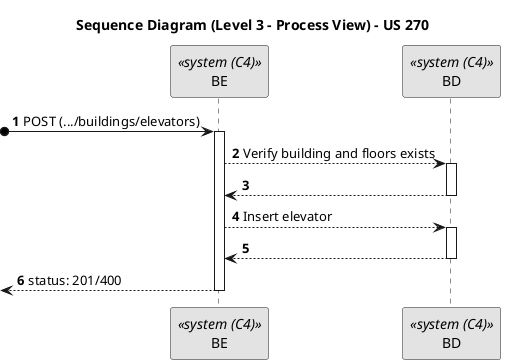 @startuml
skinparam monochrome true
skinparam packageStyle rectangle
skinparam shadowing false

title Sequence Diagram (Level 3 - Process View) - US 270
autonumber

participant "BE" as BE <<system (C4)>>
participant "BD" as BD <<system (C4)>>

?o-> BE : POST (.../buildings/elevators)
activate BE

    BE --> BD : Verify building and floors exists
    activate BD
    BD --> BE :
    deactivate BD

    BE --> BD : Insert elevator
    activate BD
    BD --> BE :
    deactivate BD

<-- BE : status: 201/400
deactivate BE

@enduml